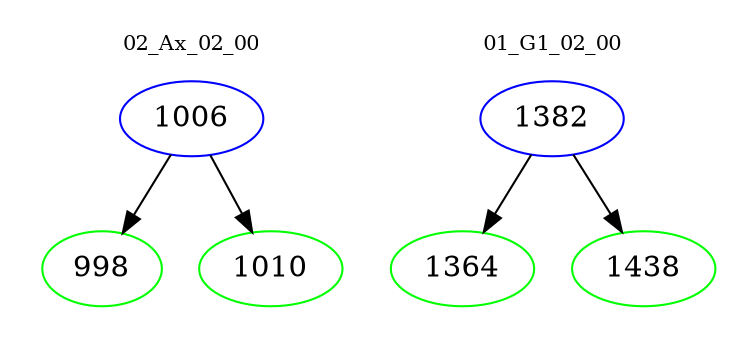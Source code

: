 digraph{
subgraph cluster_0 {
color = white
label = "02_Ax_02_00";
fontsize=10;
T0_1006 [label="1006", color="blue"]
T0_1006 -> T0_998 [color="black"]
T0_998 [label="998", color="green"]
T0_1006 -> T0_1010 [color="black"]
T0_1010 [label="1010", color="green"]
}
subgraph cluster_1 {
color = white
label = "01_G1_02_00";
fontsize=10;
T1_1382 [label="1382", color="blue"]
T1_1382 -> T1_1364 [color="black"]
T1_1364 [label="1364", color="green"]
T1_1382 -> T1_1438 [color="black"]
T1_1438 [label="1438", color="green"]
}
}
